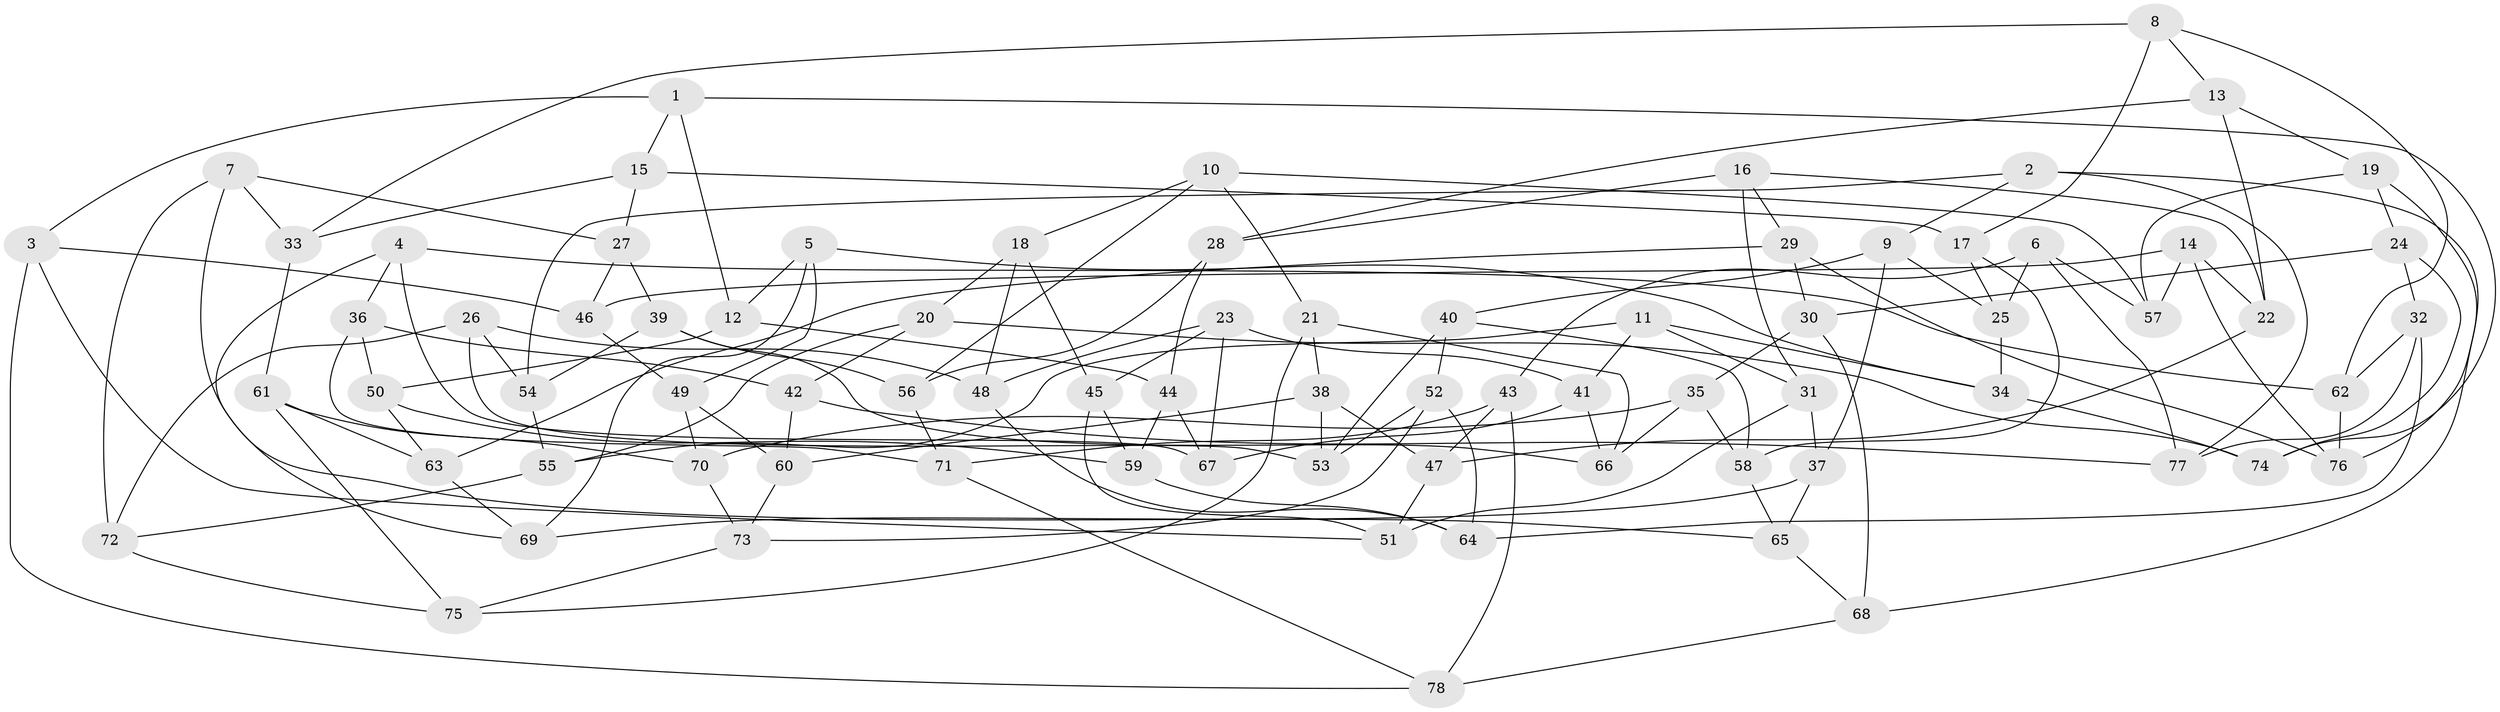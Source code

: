 // Generated by graph-tools (version 1.1) at 2025/16/03/09/25 04:16:20]
// undirected, 78 vertices, 156 edges
graph export_dot {
graph [start="1"]
  node [color=gray90,style=filled];
  1;
  2;
  3;
  4;
  5;
  6;
  7;
  8;
  9;
  10;
  11;
  12;
  13;
  14;
  15;
  16;
  17;
  18;
  19;
  20;
  21;
  22;
  23;
  24;
  25;
  26;
  27;
  28;
  29;
  30;
  31;
  32;
  33;
  34;
  35;
  36;
  37;
  38;
  39;
  40;
  41;
  42;
  43;
  44;
  45;
  46;
  47;
  48;
  49;
  50;
  51;
  52;
  53;
  54;
  55;
  56;
  57;
  58;
  59;
  60;
  61;
  62;
  63;
  64;
  65;
  66;
  67;
  68;
  69;
  70;
  71;
  72;
  73;
  74;
  75;
  76;
  77;
  78;
  1 -- 74;
  1 -- 15;
  1 -- 12;
  1 -- 3;
  2 -- 68;
  2 -- 54;
  2 -- 77;
  2 -- 9;
  3 -- 51;
  3 -- 46;
  3 -- 78;
  4 -- 36;
  4 -- 69;
  4 -- 67;
  4 -- 62;
  5 -- 12;
  5 -- 69;
  5 -- 34;
  5 -- 49;
  6 -- 43;
  6 -- 77;
  6 -- 25;
  6 -- 57;
  7 -- 72;
  7 -- 65;
  7 -- 33;
  7 -- 27;
  8 -- 33;
  8 -- 13;
  8 -- 62;
  8 -- 17;
  9 -- 37;
  9 -- 25;
  9 -- 40;
  10 -- 21;
  10 -- 18;
  10 -- 57;
  10 -- 56;
  11 -- 41;
  11 -- 31;
  11 -- 34;
  11 -- 55;
  12 -- 44;
  12 -- 50;
  13 -- 19;
  13 -- 22;
  13 -- 28;
  14 -- 57;
  14 -- 22;
  14 -- 76;
  14 -- 46;
  15 -- 27;
  15 -- 17;
  15 -- 33;
  16 -- 22;
  16 -- 28;
  16 -- 31;
  16 -- 29;
  17 -- 58;
  17 -- 25;
  18 -- 48;
  18 -- 45;
  18 -- 20;
  19 -- 24;
  19 -- 57;
  19 -- 76;
  20 -- 55;
  20 -- 74;
  20 -- 42;
  21 -- 66;
  21 -- 75;
  21 -- 38;
  22 -- 47;
  23 -- 48;
  23 -- 45;
  23 -- 41;
  23 -- 67;
  24 -- 32;
  24 -- 30;
  24 -- 74;
  25 -- 34;
  26 -- 72;
  26 -- 54;
  26 -- 53;
  26 -- 48;
  27 -- 46;
  27 -- 39;
  28 -- 56;
  28 -- 44;
  29 -- 76;
  29 -- 63;
  29 -- 30;
  30 -- 35;
  30 -- 68;
  31 -- 51;
  31 -- 37;
  32 -- 77;
  32 -- 62;
  32 -- 64;
  33 -- 61;
  34 -- 74;
  35 -- 58;
  35 -- 66;
  35 -- 70;
  36 -- 42;
  36 -- 50;
  36 -- 71;
  37 -- 69;
  37 -- 65;
  38 -- 47;
  38 -- 60;
  38 -- 53;
  39 -- 54;
  39 -- 66;
  39 -- 56;
  40 -- 52;
  40 -- 58;
  40 -- 53;
  41 -- 67;
  41 -- 66;
  42 -- 60;
  42 -- 77;
  43 -- 78;
  43 -- 47;
  43 -- 71;
  44 -- 59;
  44 -- 67;
  45 -- 59;
  45 -- 51;
  46 -- 49;
  47 -- 51;
  48 -- 64;
  49 -- 70;
  49 -- 60;
  50 -- 63;
  50 -- 59;
  52 -- 64;
  52 -- 73;
  52 -- 53;
  54 -- 55;
  55 -- 72;
  56 -- 71;
  58 -- 65;
  59 -- 64;
  60 -- 73;
  61 -- 70;
  61 -- 75;
  61 -- 63;
  62 -- 76;
  63 -- 69;
  65 -- 68;
  68 -- 78;
  70 -- 73;
  71 -- 78;
  72 -- 75;
  73 -- 75;
}
